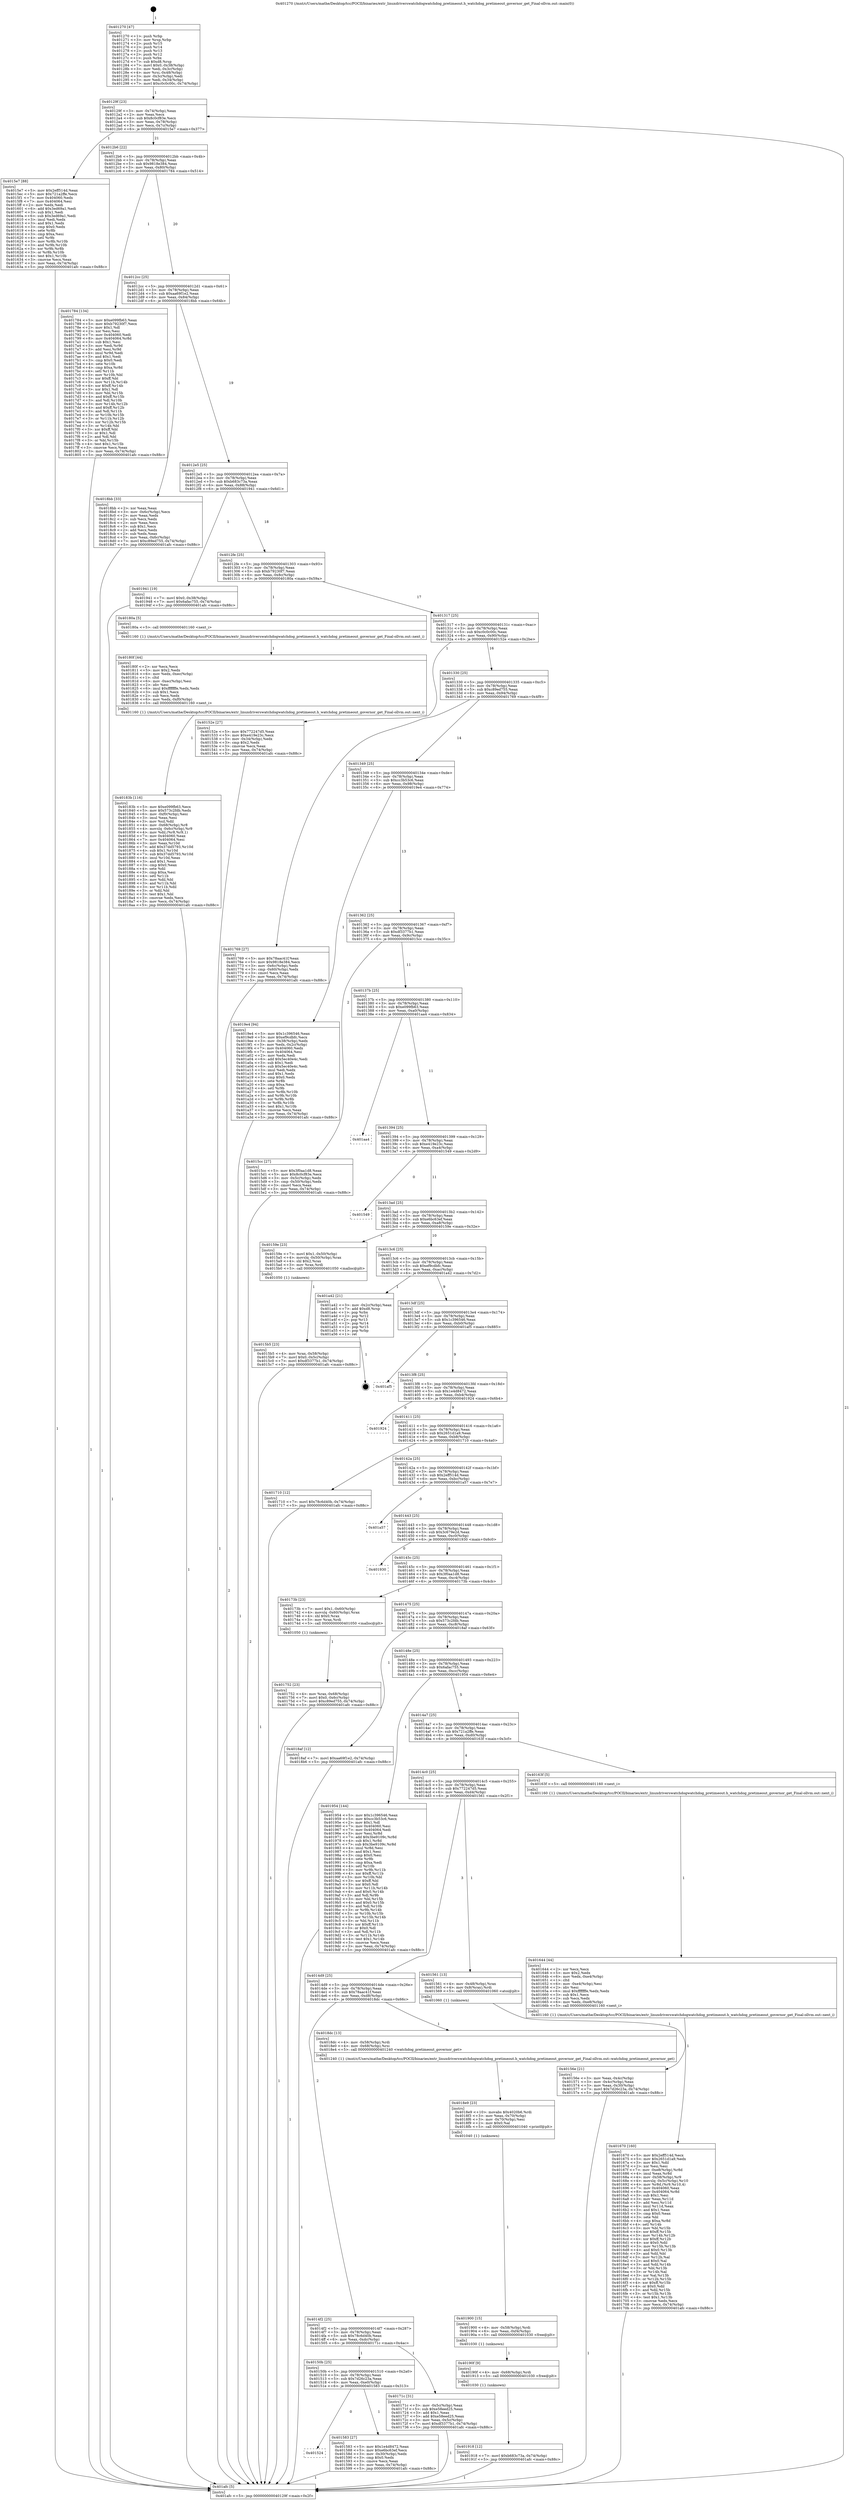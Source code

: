 digraph "0x401270" {
  label = "0x401270 (/mnt/c/Users/mathe/Desktop/tcc/POCII/binaries/extr_linuxdriverswatchdogwatchdog_pretimeout.h_watchdog_pretimeout_governor_get_Final-ollvm.out::main(0))"
  labelloc = "t"
  node[shape=record]

  Entry [label="",width=0.3,height=0.3,shape=circle,fillcolor=black,style=filled]
  "0x40129f" [label="{
     0x40129f [23]\l
     | [instrs]\l
     &nbsp;&nbsp;0x40129f \<+3\>: mov -0x74(%rbp),%eax\l
     &nbsp;&nbsp;0x4012a2 \<+2\>: mov %eax,%ecx\l
     &nbsp;&nbsp;0x4012a4 \<+6\>: sub $0x8c0cf83e,%ecx\l
     &nbsp;&nbsp;0x4012aa \<+3\>: mov %eax,-0x78(%rbp)\l
     &nbsp;&nbsp;0x4012ad \<+3\>: mov %ecx,-0x7c(%rbp)\l
     &nbsp;&nbsp;0x4012b0 \<+6\>: je 00000000004015e7 \<main+0x377\>\l
  }"]
  "0x4015e7" [label="{
     0x4015e7 [88]\l
     | [instrs]\l
     &nbsp;&nbsp;0x4015e7 \<+5\>: mov $0x2eff514d,%eax\l
     &nbsp;&nbsp;0x4015ec \<+5\>: mov $0x721a2ffe,%ecx\l
     &nbsp;&nbsp;0x4015f1 \<+7\>: mov 0x404060,%edx\l
     &nbsp;&nbsp;0x4015f8 \<+7\>: mov 0x404064,%esi\l
     &nbsp;&nbsp;0x4015ff \<+2\>: mov %edx,%edi\l
     &nbsp;&nbsp;0x401601 \<+6\>: add $0x3ed69a1,%edi\l
     &nbsp;&nbsp;0x401607 \<+3\>: sub $0x1,%edi\l
     &nbsp;&nbsp;0x40160a \<+6\>: sub $0x3ed69a1,%edi\l
     &nbsp;&nbsp;0x401610 \<+3\>: imul %edi,%edx\l
     &nbsp;&nbsp;0x401613 \<+3\>: and $0x1,%edx\l
     &nbsp;&nbsp;0x401616 \<+3\>: cmp $0x0,%edx\l
     &nbsp;&nbsp;0x401619 \<+4\>: sete %r8b\l
     &nbsp;&nbsp;0x40161d \<+3\>: cmp $0xa,%esi\l
     &nbsp;&nbsp;0x401620 \<+4\>: setl %r9b\l
     &nbsp;&nbsp;0x401624 \<+3\>: mov %r8b,%r10b\l
     &nbsp;&nbsp;0x401627 \<+3\>: and %r9b,%r10b\l
     &nbsp;&nbsp;0x40162a \<+3\>: xor %r9b,%r8b\l
     &nbsp;&nbsp;0x40162d \<+3\>: or %r8b,%r10b\l
     &nbsp;&nbsp;0x401630 \<+4\>: test $0x1,%r10b\l
     &nbsp;&nbsp;0x401634 \<+3\>: cmovne %ecx,%eax\l
     &nbsp;&nbsp;0x401637 \<+3\>: mov %eax,-0x74(%rbp)\l
     &nbsp;&nbsp;0x40163a \<+5\>: jmp 0000000000401afc \<main+0x88c\>\l
  }"]
  "0x4012b6" [label="{
     0x4012b6 [22]\l
     | [instrs]\l
     &nbsp;&nbsp;0x4012b6 \<+5\>: jmp 00000000004012bb \<main+0x4b\>\l
     &nbsp;&nbsp;0x4012bb \<+3\>: mov -0x78(%rbp),%eax\l
     &nbsp;&nbsp;0x4012be \<+5\>: sub $0x9818e384,%eax\l
     &nbsp;&nbsp;0x4012c3 \<+3\>: mov %eax,-0x80(%rbp)\l
     &nbsp;&nbsp;0x4012c6 \<+6\>: je 0000000000401784 \<main+0x514\>\l
  }"]
  Exit [label="",width=0.3,height=0.3,shape=circle,fillcolor=black,style=filled,peripheries=2]
  "0x401784" [label="{
     0x401784 [134]\l
     | [instrs]\l
     &nbsp;&nbsp;0x401784 \<+5\>: mov $0xe099fb63,%eax\l
     &nbsp;&nbsp;0x401789 \<+5\>: mov $0xb79230f7,%ecx\l
     &nbsp;&nbsp;0x40178e \<+2\>: mov $0x1,%dl\l
     &nbsp;&nbsp;0x401790 \<+2\>: xor %esi,%esi\l
     &nbsp;&nbsp;0x401792 \<+7\>: mov 0x404060,%edi\l
     &nbsp;&nbsp;0x401799 \<+8\>: mov 0x404064,%r8d\l
     &nbsp;&nbsp;0x4017a1 \<+3\>: sub $0x1,%esi\l
     &nbsp;&nbsp;0x4017a4 \<+3\>: mov %edi,%r9d\l
     &nbsp;&nbsp;0x4017a7 \<+3\>: add %esi,%r9d\l
     &nbsp;&nbsp;0x4017aa \<+4\>: imul %r9d,%edi\l
     &nbsp;&nbsp;0x4017ae \<+3\>: and $0x1,%edi\l
     &nbsp;&nbsp;0x4017b1 \<+3\>: cmp $0x0,%edi\l
     &nbsp;&nbsp;0x4017b4 \<+4\>: sete %r10b\l
     &nbsp;&nbsp;0x4017b8 \<+4\>: cmp $0xa,%r8d\l
     &nbsp;&nbsp;0x4017bc \<+4\>: setl %r11b\l
     &nbsp;&nbsp;0x4017c0 \<+3\>: mov %r10b,%bl\l
     &nbsp;&nbsp;0x4017c3 \<+3\>: xor $0xff,%bl\l
     &nbsp;&nbsp;0x4017c6 \<+3\>: mov %r11b,%r14b\l
     &nbsp;&nbsp;0x4017c9 \<+4\>: xor $0xff,%r14b\l
     &nbsp;&nbsp;0x4017cd \<+3\>: xor $0x1,%dl\l
     &nbsp;&nbsp;0x4017d0 \<+3\>: mov %bl,%r15b\l
     &nbsp;&nbsp;0x4017d3 \<+4\>: and $0xff,%r15b\l
     &nbsp;&nbsp;0x4017d7 \<+3\>: and %dl,%r10b\l
     &nbsp;&nbsp;0x4017da \<+3\>: mov %r14b,%r12b\l
     &nbsp;&nbsp;0x4017dd \<+4\>: and $0xff,%r12b\l
     &nbsp;&nbsp;0x4017e1 \<+3\>: and %dl,%r11b\l
     &nbsp;&nbsp;0x4017e4 \<+3\>: or %r10b,%r15b\l
     &nbsp;&nbsp;0x4017e7 \<+3\>: or %r11b,%r12b\l
     &nbsp;&nbsp;0x4017ea \<+3\>: xor %r12b,%r15b\l
     &nbsp;&nbsp;0x4017ed \<+3\>: or %r14b,%bl\l
     &nbsp;&nbsp;0x4017f0 \<+3\>: xor $0xff,%bl\l
     &nbsp;&nbsp;0x4017f3 \<+3\>: or $0x1,%dl\l
     &nbsp;&nbsp;0x4017f6 \<+2\>: and %dl,%bl\l
     &nbsp;&nbsp;0x4017f8 \<+3\>: or %bl,%r15b\l
     &nbsp;&nbsp;0x4017fb \<+4\>: test $0x1,%r15b\l
     &nbsp;&nbsp;0x4017ff \<+3\>: cmovne %ecx,%eax\l
     &nbsp;&nbsp;0x401802 \<+3\>: mov %eax,-0x74(%rbp)\l
     &nbsp;&nbsp;0x401805 \<+5\>: jmp 0000000000401afc \<main+0x88c\>\l
  }"]
  "0x4012cc" [label="{
     0x4012cc [25]\l
     | [instrs]\l
     &nbsp;&nbsp;0x4012cc \<+5\>: jmp 00000000004012d1 \<main+0x61\>\l
     &nbsp;&nbsp;0x4012d1 \<+3\>: mov -0x78(%rbp),%eax\l
     &nbsp;&nbsp;0x4012d4 \<+5\>: sub $0xaa69f1e2,%eax\l
     &nbsp;&nbsp;0x4012d9 \<+6\>: mov %eax,-0x84(%rbp)\l
     &nbsp;&nbsp;0x4012df \<+6\>: je 00000000004018bb \<main+0x64b\>\l
  }"]
  "0x401918" [label="{
     0x401918 [12]\l
     | [instrs]\l
     &nbsp;&nbsp;0x401918 \<+7\>: movl $0xb683c73a,-0x74(%rbp)\l
     &nbsp;&nbsp;0x40191f \<+5\>: jmp 0000000000401afc \<main+0x88c\>\l
  }"]
  "0x4018bb" [label="{
     0x4018bb [33]\l
     | [instrs]\l
     &nbsp;&nbsp;0x4018bb \<+2\>: xor %eax,%eax\l
     &nbsp;&nbsp;0x4018bd \<+3\>: mov -0x6c(%rbp),%ecx\l
     &nbsp;&nbsp;0x4018c0 \<+2\>: mov %eax,%edx\l
     &nbsp;&nbsp;0x4018c2 \<+2\>: sub %ecx,%edx\l
     &nbsp;&nbsp;0x4018c4 \<+2\>: mov %eax,%ecx\l
     &nbsp;&nbsp;0x4018c6 \<+3\>: sub $0x1,%ecx\l
     &nbsp;&nbsp;0x4018c9 \<+2\>: add %ecx,%edx\l
     &nbsp;&nbsp;0x4018cb \<+2\>: sub %edx,%eax\l
     &nbsp;&nbsp;0x4018cd \<+3\>: mov %eax,-0x6c(%rbp)\l
     &nbsp;&nbsp;0x4018d0 \<+7\>: movl $0xc89ed755,-0x74(%rbp)\l
     &nbsp;&nbsp;0x4018d7 \<+5\>: jmp 0000000000401afc \<main+0x88c\>\l
  }"]
  "0x4012e5" [label="{
     0x4012e5 [25]\l
     | [instrs]\l
     &nbsp;&nbsp;0x4012e5 \<+5\>: jmp 00000000004012ea \<main+0x7a\>\l
     &nbsp;&nbsp;0x4012ea \<+3\>: mov -0x78(%rbp),%eax\l
     &nbsp;&nbsp;0x4012ed \<+5\>: sub $0xb683c73a,%eax\l
     &nbsp;&nbsp;0x4012f2 \<+6\>: mov %eax,-0x88(%rbp)\l
     &nbsp;&nbsp;0x4012f8 \<+6\>: je 0000000000401941 \<main+0x6d1\>\l
  }"]
  "0x40190f" [label="{
     0x40190f [9]\l
     | [instrs]\l
     &nbsp;&nbsp;0x40190f \<+4\>: mov -0x68(%rbp),%rdi\l
     &nbsp;&nbsp;0x401913 \<+5\>: call 0000000000401030 \<free@plt\>\l
     | [calls]\l
     &nbsp;&nbsp;0x401030 \{1\} (unknown)\l
  }"]
  "0x401941" [label="{
     0x401941 [19]\l
     | [instrs]\l
     &nbsp;&nbsp;0x401941 \<+7\>: movl $0x0,-0x38(%rbp)\l
     &nbsp;&nbsp;0x401948 \<+7\>: movl $0x6afac755,-0x74(%rbp)\l
     &nbsp;&nbsp;0x40194f \<+5\>: jmp 0000000000401afc \<main+0x88c\>\l
  }"]
  "0x4012fe" [label="{
     0x4012fe [25]\l
     | [instrs]\l
     &nbsp;&nbsp;0x4012fe \<+5\>: jmp 0000000000401303 \<main+0x93\>\l
     &nbsp;&nbsp;0x401303 \<+3\>: mov -0x78(%rbp),%eax\l
     &nbsp;&nbsp;0x401306 \<+5\>: sub $0xb79230f7,%eax\l
     &nbsp;&nbsp;0x40130b \<+6\>: mov %eax,-0x8c(%rbp)\l
     &nbsp;&nbsp;0x401311 \<+6\>: je 000000000040180a \<main+0x59a\>\l
  }"]
  "0x401900" [label="{
     0x401900 [15]\l
     | [instrs]\l
     &nbsp;&nbsp;0x401900 \<+4\>: mov -0x58(%rbp),%rdi\l
     &nbsp;&nbsp;0x401904 \<+6\>: mov %eax,-0xf4(%rbp)\l
     &nbsp;&nbsp;0x40190a \<+5\>: call 0000000000401030 \<free@plt\>\l
     | [calls]\l
     &nbsp;&nbsp;0x401030 \{1\} (unknown)\l
  }"]
  "0x40180a" [label="{
     0x40180a [5]\l
     | [instrs]\l
     &nbsp;&nbsp;0x40180a \<+5\>: call 0000000000401160 \<next_i\>\l
     | [calls]\l
     &nbsp;&nbsp;0x401160 \{1\} (/mnt/c/Users/mathe/Desktop/tcc/POCII/binaries/extr_linuxdriverswatchdogwatchdog_pretimeout.h_watchdog_pretimeout_governor_get_Final-ollvm.out::next_i)\l
  }"]
  "0x401317" [label="{
     0x401317 [25]\l
     | [instrs]\l
     &nbsp;&nbsp;0x401317 \<+5\>: jmp 000000000040131c \<main+0xac\>\l
     &nbsp;&nbsp;0x40131c \<+3\>: mov -0x78(%rbp),%eax\l
     &nbsp;&nbsp;0x40131f \<+5\>: sub $0xc0c0c00c,%eax\l
     &nbsp;&nbsp;0x401324 \<+6\>: mov %eax,-0x90(%rbp)\l
     &nbsp;&nbsp;0x40132a \<+6\>: je 000000000040152e \<main+0x2be\>\l
  }"]
  "0x4018e9" [label="{
     0x4018e9 [23]\l
     | [instrs]\l
     &nbsp;&nbsp;0x4018e9 \<+10\>: movabs $0x4020b6,%rdi\l
     &nbsp;&nbsp;0x4018f3 \<+3\>: mov %eax,-0x70(%rbp)\l
     &nbsp;&nbsp;0x4018f6 \<+3\>: mov -0x70(%rbp),%esi\l
     &nbsp;&nbsp;0x4018f9 \<+2\>: mov $0x0,%al\l
     &nbsp;&nbsp;0x4018fb \<+5\>: call 0000000000401040 \<printf@plt\>\l
     | [calls]\l
     &nbsp;&nbsp;0x401040 \{1\} (unknown)\l
  }"]
  "0x40152e" [label="{
     0x40152e [27]\l
     | [instrs]\l
     &nbsp;&nbsp;0x40152e \<+5\>: mov $0x772247d5,%eax\l
     &nbsp;&nbsp;0x401533 \<+5\>: mov $0xe419e23c,%ecx\l
     &nbsp;&nbsp;0x401538 \<+3\>: mov -0x34(%rbp),%edx\l
     &nbsp;&nbsp;0x40153b \<+3\>: cmp $0x2,%edx\l
     &nbsp;&nbsp;0x40153e \<+3\>: cmovne %ecx,%eax\l
     &nbsp;&nbsp;0x401541 \<+3\>: mov %eax,-0x74(%rbp)\l
     &nbsp;&nbsp;0x401544 \<+5\>: jmp 0000000000401afc \<main+0x88c\>\l
  }"]
  "0x401330" [label="{
     0x401330 [25]\l
     | [instrs]\l
     &nbsp;&nbsp;0x401330 \<+5\>: jmp 0000000000401335 \<main+0xc5\>\l
     &nbsp;&nbsp;0x401335 \<+3\>: mov -0x78(%rbp),%eax\l
     &nbsp;&nbsp;0x401338 \<+5\>: sub $0xc89ed755,%eax\l
     &nbsp;&nbsp;0x40133d \<+6\>: mov %eax,-0x94(%rbp)\l
     &nbsp;&nbsp;0x401343 \<+6\>: je 0000000000401769 \<main+0x4f9\>\l
  }"]
  "0x401afc" [label="{
     0x401afc [5]\l
     | [instrs]\l
     &nbsp;&nbsp;0x401afc \<+5\>: jmp 000000000040129f \<main+0x2f\>\l
  }"]
  "0x401270" [label="{
     0x401270 [47]\l
     | [instrs]\l
     &nbsp;&nbsp;0x401270 \<+1\>: push %rbp\l
     &nbsp;&nbsp;0x401271 \<+3\>: mov %rsp,%rbp\l
     &nbsp;&nbsp;0x401274 \<+2\>: push %r15\l
     &nbsp;&nbsp;0x401276 \<+2\>: push %r14\l
     &nbsp;&nbsp;0x401278 \<+2\>: push %r13\l
     &nbsp;&nbsp;0x40127a \<+2\>: push %r12\l
     &nbsp;&nbsp;0x40127c \<+1\>: push %rbx\l
     &nbsp;&nbsp;0x40127d \<+7\>: sub $0xd8,%rsp\l
     &nbsp;&nbsp;0x401284 \<+7\>: movl $0x0,-0x38(%rbp)\l
     &nbsp;&nbsp;0x40128b \<+3\>: mov %edi,-0x3c(%rbp)\l
     &nbsp;&nbsp;0x40128e \<+4\>: mov %rsi,-0x48(%rbp)\l
     &nbsp;&nbsp;0x401292 \<+3\>: mov -0x3c(%rbp),%edi\l
     &nbsp;&nbsp;0x401295 \<+3\>: mov %edi,-0x34(%rbp)\l
     &nbsp;&nbsp;0x401298 \<+7\>: movl $0xc0c0c00c,-0x74(%rbp)\l
  }"]
  "0x40183b" [label="{
     0x40183b [116]\l
     | [instrs]\l
     &nbsp;&nbsp;0x40183b \<+5\>: mov $0xe099fb63,%ecx\l
     &nbsp;&nbsp;0x401840 \<+5\>: mov $0x573c2fdb,%edx\l
     &nbsp;&nbsp;0x401845 \<+6\>: mov -0xf0(%rbp),%esi\l
     &nbsp;&nbsp;0x40184b \<+3\>: imul %eax,%esi\l
     &nbsp;&nbsp;0x40184e \<+3\>: mov %sil,%dil\l
     &nbsp;&nbsp;0x401851 \<+4\>: mov -0x68(%rbp),%r8\l
     &nbsp;&nbsp;0x401855 \<+4\>: movslq -0x6c(%rbp),%r9\l
     &nbsp;&nbsp;0x401859 \<+4\>: mov %dil,(%r8,%r9,1)\l
     &nbsp;&nbsp;0x40185d \<+7\>: mov 0x404060,%eax\l
     &nbsp;&nbsp;0x401864 \<+7\>: mov 0x404064,%esi\l
     &nbsp;&nbsp;0x40186b \<+3\>: mov %eax,%r10d\l
     &nbsp;&nbsp;0x40186e \<+7\>: add $0x37dd5793,%r10d\l
     &nbsp;&nbsp;0x401875 \<+4\>: sub $0x1,%r10d\l
     &nbsp;&nbsp;0x401879 \<+7\>: sub $0x37dd5793,%r10d\l
     &nbsp;&nbsp;0x401880 \<+4\>: imul %r10d,%eax\l
     &nbsp;&nbsp;0x401884 \<+3\>: and $0x1,%eax\l
     &nbsp;&nbsp;0x401887 \<+3\>: cmp $0x0,%eax\l
     &nbsp;&nbsp;0x40188a \<+4\>: sete %dil\l
     &nbsp;&nbsp;0x40188e \<+3\>: cmp $0xa,%esi\l
     &nbsp;&nbsp;0x401891 \<+4\>: setl %r11b\l
     &nbsp;&nbsp;0x401895 \<+3\>: mov %dil,%bl\l
     &nbsp;&nbsp;0x401898 \<+3\>: and %r11b,%bl\l
     &nbsp;&nbsp;0x40189b \<+3\>: xor %r11b,%dil\l
     &nbsp;&nbsp;0x40189e \<+3\>: or %dil,%bl\l
     &nbsp;&nbsp;0x4018a1 \<+3\>: test $0x1,%bl\l
     &nbsp;&nbsp;0x4018a4 \<+3\>: cmovne %edx,%ecx\l
     &nbsp;&nbsp;0x4018a7 \<+3\>: mov %ecx,-0x74(%rbp)\l
     &nbsp;&nbsp;0x4018aa \<+5\>: jmp 0000000000401afc \<main+0x88c\>\l
  }"]
  "0x401769" [label="{
     0x401769 [27]\l
     | [instrs]\l
     &nbsp;&nbsp;0x401769 \<+5\>: mov $0x78aac41f,%eax\l
     &nbsp;&nbsp;0x40176e \<+5\>: mov $0x9818e384,%ecx\l
     &nbsp;&nbsp;0x401773 \<+3\>: mov -0x6c(%rbp),%edx\l
     &nbsp;&nbsp;0x401776 \<+3\>: cmp -0x60(%rbp),%edx\l
     &nbsp;&nbsp;0x401779 \<+3\>: cmovl %ecx,%eax\l
     &nbsp;&nbsp;0x40177c \<+3\>: mov %eax,-0x74(%rbp)\l
     &nbsp;&nbsp;0x40177f \<+5\>: jmp 0000000000401afc \<main+0x88c\>\l
  }"]
  "0x401349" [label="{
     0x401349 [25]\l
     | [instrs]\l
     &nbsp;&nbsp;0x401349 \<+5\>: jmp 000000000040134e \<main+0xde\>\l
     &nbsp;&nbsp;0x40134e \<+3\>: mov -0x78(%rbp),%eax\l
     &nbsp;&nbsp;0x401351 \<+5\>: sub $0xcc3b53c6,%eax\l
     &nbsp;&nbsp;0x401356 \<+6\>: mov %eax,-0x98(%rbp)\l
     &nbsp;&nbsp;0x40135c \<+6\>: je 00000000004019e4 \<main+0x774\>\l
  }"]
  "0x40180f" [label="{
     0x40180f [44]\l
     | [instrs]\l
     &nbsp;&nbsp;0x40180f \<+2\>: xor %ecx,%ecx\l
     &nbsp;&nbsp;0x401811 \<+5\>: mov $0x2,%edx\l
     &nbsp;&nbsp;0x401816 \<+6\>: mov %edx,-0xec(%rbp)\l
     &nbsp;&nbsp;0x40181c \<+1\>: cltd\l
     &nbsp;&nbsp;0x40181d \<+6\>: mov -0xec(%rbp),%esi\l
     &nbsp;&nbsp;0x401823 \<+2\>: idiv %esi\l
     &nbsp;&nbsp;0x401825 \<+6\>: imul $0xfffffffe,%edx,%edx\l
     &nbsp;&nbsp;0x40182b \<+3\>: sub $0x1,%ecx\l
     &nbsp;&nbsp;0x40182e \<+2\>: sub %ecx,%edx\l
     &nbsp;&nbsp;0x401830 \<+6\>: mov %edx,-0xf0(%rbp)\l
     &nbsp;&nbsp;0x401836 \<+5\>: call 0000000000401160 \<next_i\>\l
     | [calls]\l
     &nbsp;&nbsp;0x401160 \{1\} (/mnt/c/Users/mathe/Desktop/tcc/POCII/binaries/extr_linuxdriverswatchdogwatchdog_pretimeout.h_watchdog_pretimeout_governor_get_Final-ollvm.out::next_i)\l
  }"]
  "0x4019e4" [label="{
     0x4019e4 [94]\l
     | [instrs]\l
     &nbsp;&nbsp;0x4019e4 \<+5\>: mov $0x1c396546,%eax\l
     &nbsp;&nbsp;0x4019e9 \<+5\>: mov $0xef9cdbfc,%ecx\l
     &nbsp;&nbsp;0x4019ee \<+3\>: mov -0x38(%rbp),%edx\l
     &nbsp;&nbsp;0x4019f1 \<+3\>: mov %edx,-0x2c(%rbp)\l
     &nbsp;&nbsp;0x4019f4 \<+7\>: mov 0x404060,%edx\l
     &nbsp;&nbsp;0x4019fb \<+7\>: mov 0x404064,%esi\l
     &nbsp;&nbsp;0x401a02 \<+2\>: mov %edx,%edi\l
     &nbsp;&nbsp;0x401a04 \<+6\>: add $0x5ec40e4c,%edi\l
     &nbsp;&nbsp;0x401a0a \<+3\>: sub $0x1,%edi\l
     &nbsp;&nbsp;0x401a0d \<+6\>: sub $0x5ec40e4c,%edi\l
     &nbsp;&nbsp;0x401a13 \<+3\>: imul %edi,%edx\l
     &nbsp;&nbsp;0x401a16 \<+3\>: and $0x1,%edx\l
     &nbsp;&nbsp;0x401a19 \<+3\>: cmp $0x0,%edx\l
     &nbsp;&nbsp;0x401a1c \<+4\>: sete %r8b\l
     &nbsp;&nbsp;0x401a20 \<+3\>: cmp $0xa,%esi\l
     &nbsp;&nbsp;0x401a23 \<+4\>: setl %r9b\l
     &nbsp;&nbsp;0x401a27 \<+3\>: mov %r8b,%r10b\l
     &nbsp;&nbsp;0x401a2a \<+3\>: and %r9b,%r10b\l
     &nbsp;&nbsp;0x401a2d \<+3\>: xor %r9b,%r8b\l
     &nbsp;&nbsp;0x401a30 \<+3\>: or %r8b,%r10b\l
     &nbsp;&nbsp;0x401a33 \<+4\>: test $0x1,%r10b\l
     &nbsp;&nbsp;0x401a37 \<+3\>: cmovne %ecx,%eax\l
     &nbsp;&nbsp;0x401a3a \<+3\>: mov %eax,-0x74(%rbp)\l
     &nbsp;&nbsp;0x401a3d \<+5\>: jmp 0000000000401afc \<main+0x88c\>\l
  }"]
  "0x401362" [label="{
     0x401362 [25]\l
     | [instrs]\l
     &nbsp;&nbsp;0x401362 \<+5\>: jmp 0000000000401367 \<main+0xf7\>\l
     &nbsp;&nbsp;0x401367 \<+3\>: mov -0x78(%rbp),%eax\l
     &nbsp;&nbsp;0x40136a \<+5\>: sub $0xdf3377b1,%eax\l
     &nbsp;&nbsp;0x40136f \<+6\>: mov %eax,-0x9c(%rbp)\l
     &nbsp;&nbsp;0x401375 \<+6\>: je 00000000004015cc \<main+0x35c\>\l
  }"]
  "0x401752" [label="{
     0x401752 [23]\l
     | [instrs]\l
     &nbsp;&nbsp;0x401752 \<+4\>: mov %rax,-0x68(%rbp)\l
     &nbsp;&nbsp;0x401756 \<+7\>: movl $0x0,-0x6c(%rbp)\l
     &nbsp;&nbsp;0x40175d \<+7\>: movl $0xc89ed755,-0x74(%rbp)\l
     &nbsp;&nbsp;0x401764 \<+5\>: jmp 0000000000401afc \<main+0x88c\>\l
  }"]
  "0x4015cc" [label="{
     0x4015cc [27]\l
     | [instrs]\l
     &nbsp;&nbsp;0x4015cc \<+5\>: mov $0x3f0aa1d8,%eax\l
     &nbsp;&nbsp;0x4015d1 \<+5\>: mov $0x8c0cf83e,%ecx\l
     &nbsp;&nbsp;0x4015d6 \<+3\>: mov -0x5c(%rbp),%edx\l
     &nbsp;&nbsp;0x4015d9 \<+3\>: cmp -0x50(%rbp),%edx\l
     &nbsp;&nbsp;0x4015dc \<+3\>: cmovl %ecx,%eax\l
     &nbsp;&nbsp;0x4015df \<+3\>: mov %eax,-0x74(%rbp)\l
     &nbsp;&nbsp;0x4015e2 \<+5\>: jmp 0000000000401afc \<main+0x88c\>\l
  }"]
  "0x40137b" [label="{
     0x40137b [25]\l
     | [instrs]\l
     &nbsp;&nbsp;0x40137b \<+5\>: jmp 0000000000401380 \<main+0x110\>\l
     &nbsp;&nbsp;0x401380 \<+3\>: mov -0x78(%rbp),%eax\l
     &nbsp;&nbsp;0x401383 \<+5\>: sub $0xe099fb63,%eax\l
     &nbsp;&nbsp;0x401388 \<+6\>: mov %eax,-0xa0(%rbp)\l
     &nbsp;&nbsp;0x40138e \<+6\>: je 0000000000401aa4 \<main+0x834\>\l
  }"]
  "0x401670" [label="{
     0x401670 [160]\l
     | [instrs]\l
     &nbsp;&nbsp;0x401670 \<+5\>: mov $0x2eff514d,%ecx\l
     &nbsp;&nbsp;0x401675 \<+5\>: mov $0x2651d1a9,%edx\l
     &nbsp;&nbsp;0x40167a \<+3\>: mov $0x1,%dil\l
     &nbsp;&nbsp;0x40167d \<+2\>: xor %esi,%esi\l
     &nbsp;&nbsp;0x40167f \<+7\>: mov -0xe8(%rbp),%r8d\l
     &nbsp;&nbsp;0x401686 \<+4\>: imul %eax,%r8d\l
     &nbsp;&nbsp;0x40168a \<+4\>: mov -0x58(%rbp),%r9\l
     &nbsp;&nbsp;0x40168e \<+4\>: movslq -0x5c(%rbp),%r10\l
     &nbsp;&nbsp;0x401692 \<+4\>: mov %r8d,(%r9,%r10,4)\l
     &nbsp;&nbsp;0x401696 \<+7\>: mov 0x404060,%eax\l
     &nbsp;&nbsp;0x40169d \<+8\>: mov 0x404064,%r8d\l
     &nbsp;&nbsp;0x4016a5 \<+3\>: sub $0x1,%esi\l
     &nbsp;&nbsp;0x4016a8 \<+3\>: mov %eax,%r11d\l
     &nbsp;&nbsp;0x4016ab \<+3\>: add %esi,%r11d\l
     &nbsp;&nbsp;0x4016ae \<+4\>: imul %r11d,%eax\l
     &nbsp;&nbsp;0x4016b2 \<+3\>: and $0x1,%eax\l
     &nbsp;&nbsp;0x4016b5 \<+3\>: cmp $0x0,%eax\l
     &nbsp;&nbsp;0x4016b8 \<+3\>: sete %bl\l
     &nbsp;&nbsp;0x4016bb \<+4\>: cmp $0xa,%r8d\l
     &nbsp;&nbsp;0x4016bf \<+4\>: setl %r14b\l
     &nbsp;&nbsp;0x4016c3 \<+3\>: mov %bl,%r15b\l
     &nbsp;&nbsp;0x4016c6 \<+4\>: xor $0xff,%r15b\l
     &nbsp;&nbsp;0x4016ca \<+3\>: mov %r14b,%r12b\l
     &nbsp;&nbsp;0x4016cd \<+4\>: xor $0xff,%r12b\l
     &nbsp;&nbsp;0x4016d1 \<+4\>: xor $0x0,%dil\l
     &nbsp;&nbsp;0x4016d5 \<+3\>: mov %r15b,%r13b\l
     &nbsp;&nbsp;0x4016d8 \<+4\>: and $0x0,%r13b\l
     &nbsp;&nbsp;0x4016dc \<+3\>: and %dil,%bl\l
     &nbsp;&nbsp;0x4016df \<+3\>: mov %r12b,%al\l
     &nbsp;&nbsp;0x4016e2 \<+2\>: and $0x0,%al\l
     &nbsp;&nbsp;0x4016e4 \<+3\>: and %dil,%r14b\l
     &nbsp;&nbsp;0x4016e7 \<+3\>: or %bl,%r13b\l
     &nbsp;&nbsp;0x4016ea \<+3\>: or %r14b,%al\l
     &nbsp;&nbsp;0x4016ed \<+3\>: xor %al,%r13b\l
     &nbsp;&nbsp;0x4016f0 \<+3\>: or %r12b,%r15b\l
     &nbsp;&nbsp;0x4016f3 \<+4\>: xor $0xff,%r15b\l
     &nbsp;&nbsp;0x4016f7 \<+4\>: or $0x0,%dil\l
     &nbsp;&nbsp;0x4016fb \<+3\>: and %dil,%r15b\l
     &nbsp;&nbsp;0x4016fe \<+3\>: or %r15b,%r13b\l
     &nbsp;&nbsp;0x401701 \<+4\>: test $0x1,%r13b\l
     &nbsp;&nbsp;0x401705 \<+3\>: cmovne %edx,%ecx\l
     &nbsp;&nbsp;0x401708 \<+3\>: mov %ecx,-0x74(%rbp)\l
     &nbsp;&nbsp;0x40170b \<+5\>: jmp 0000000000401afc \<main+0x88c\>\l
  }"]
  "0x401aa4" [label="{
     0x401aa4\l
  }", style=dashed]
  "0x401394" [label="{
     0x401394 [25]\l
     | [instrs]\l
     &nbsp;&nbsp;0x401394 \<+5\>: jmp 0000000000401399 \<main+0x129\>\l
     &nbsp;&nbsp;0x401399 \<+3\>: mov -0x78(%rbp),%eax\l
     &nbsp;&nbsp;0x40139c \<+5\>: sub $0xe419e23c,%eax\l
     &nbsp;&nbsp;0x4013a1 \<+6\>: mov %eax,-0xa4(%rbp)\l
     &nbsp;&nbsp;0x4013a7 \<+6\>: je 0000000000401549 \<main+0x2d9\>\l
  }"]
  "0x401644" [label="{
     0x401644 [44]\l
     | [instrs]\l
     &nbsp;&nbsp;0x401644 \<+2\>: xor %ecx,%ecx\l
     &nbsp;&nbsp;0x401646 \<+5\>: mov $0x2,%edx\l
     &nbsp;&nbsp;0x40164b \<+6\>: mov %edx,-0xe4(%rbp)\l
     &nbsp;&nbsp;0x401651 \<+1\>: cltd\l
     &nbsp;&nbsp;0x401652 \<+6\>: mov -0xe4(%rbp),%esi\l
     &nbsp;&nbsp;0x401658 \<+2\>: idiv %esi\l
     &nbsp;&nbsp;0x40165a \<+6\>: imul $0xfffffffe,%edx,%edx\l
     &nbsp;&nbsp;0x401660 \<+3\>: sub $0x1,%ecx\l
     &nbsp;&nbsp;0x401663 \<+2\>: sub %ecx,%edx\l
     &nbsp;&nbsp;0x401665 \<+6\>: mov %edx,-0xe8(%rbp)\l
     &nbsp;&nbsp;0x40166b \<+5\>: call 0000000000401160 \<next_i\>\l
     | [calls]\l
     &nbsp;&nbsp;0x401160 \{1\} (/mnt/c/Users/mathe/Desktop/tcc/POCII/binaries/extr_linuxdriverswatchdogwatchdog_pretimeout.h_watchdog_pretimeout_governor_get_Final-ollvm.out::next_i)\l
  }"]
  "0x401549" [label="{
     0x401549\l
  }", style=dashed]
  "0x4013ad" [label="{
     0x4013ad [25]\l
     | [instrs]\l
     &nbsp;&nbsp;0x4013ad \<+5\>: jmp 00000000004013b2 \<main+0x142\>\l
     &nbsp;&nbsp;0x4013b2 \<+3\>: mov -0x78(%rbp),%eax\l
     &nbsp;&nbsp;0x4013b5 \<+5\>: sub $0xe6bc63ef,%eax\l
     &nbsp;&nbsp;0x4013ba \<+6\>: mov %eax,-0xa8(%rbp)\l
     &nbsp;&nbsp;0x4013c0 \<+6\>: je 000000000040159e \<main+0x32e\>\l
  }"]
  "0x4015b5" [label="{
     0x4015b5 [23]\l
     | [instrs]\l
     &nbsp;&nbsp;0x4015b5 \<+4\>: mov %rax,-0x58(%rbp)\l
     &nbsp;&nbsp;0x4015b9 \<+7\>: movl $0x0,-0x5c(%rbp)\l
     &nbsp;&nbsp;0x4015c0 \<+7\>: movl $0xdf3377b1,-0x74(%rbp)\l
     &nbsp;&nbsp;0x4015c7 \<+5\>: jmp 0000000000401afc \<main+0x88c\>\l
  }"]
  "0x40159e" [label="{
     0x40159e [23]\l
     | [instrs]\l
     &nbsp;&nbsp;0x40159e \<+7\>: movl $0x1,-0x50(%rbp)\l
     &nbsp;&nbsp;0x4015a5 \<+4\>: movslq -0x50(%rbp),%rax\l
     &nbsp;&nbsp;0x4015a9 \<+4\>: shl $0x2,%rax\l
     &nbsp;&nbsp;0x4015ad \<+3\>: mov %rax,%rdi\l
     &nbsp;&nbsp;0x4015b0 \<+5\>: call 0000000000401050 \<malloc@plt\>\l
     | [calls]\l
     &nbsp;&nbsp;0x401050 \{1\} (unknown)\l
  }"]
  "0x4013c6" [label="{
     0x4013c6 [25]\l
     | [instrs]\l
     &nbsp;&nbsp;0x4013c6 \<+5\>: jmp 00000000004013cb \<main+0x15b\>\l
     &nbsp;&nbsp;0x4013cb \<+3\>: mov -0x78(%rbp),%eax\l
     &nbsp;&nbsp;0x4013ce \<+5\>: sub $0xef9cdbfc,%eax\l
     &nbsp;&nbsp;0x4013d3 \<+6\>: mov %eax,-0xac(%rbp)\l
     &nbsp;&nbsp;0x4013d9 \<+6\>: je 0000000000401a42 \<main+0x7d2\>\l
  }"]
  "0x401524" [label="{
     0x401524\l
  }", style=dashed]
  "0x401a42" [label="{
     0x401a42 [21]\l
     | [instrs]\l
     &nbsp;&nbsp;0x401a42 \<+3\>: mov -0x2c(%rbp),%eax\l
     &nbsp;&nbsp;0x401a45 \<+7\>: add $0xd8,%rsp\l
     &nbsp;&nbsp;0x401a4c \<+1\>: pop %rbx\l
     &nbsp;&nbsp;0x401a4d \<+2\>: pop %r12\l
     &nbsp;&nbsp;0x401a4f \<+2\>: pop %r13\l
     &nbsp;&nbsp;0x401a51 \<+2\>: pop %r14\l
     &nbsp;&nbsp;0x401a53 \<+2\>: pop %r15\l
     &nbsp;&nbsp;0x401a55 \<+1\>: pop %rbp\l
     &nbsp;&nbsp;0x401a56 \<+1\>: ret\l
  }"]
  "0x4013df" [label="{
     0x4013df [25]\l
     | [instrs]\l
     &nbsp;&nbsp;0x4013df \<+5\>: jmp 00000000004013e4 \<main+0x174\>\l
     &nbsp;&nbsp;0x4013e4 \<+3\>: mov -0x78(%rbp),%eax\l
     &nbsp;&nbsp;0x4013e7 \<+5\>: sub $0x1c396546,%eax\l
     &nbsp;&nbsp;0x4013ec \<+6\>: mov %eax,-0xb0(%rbp)\l
     &nbsp;&nbsp;0x4013f2 \<+6\>: je 0000000000401af5 \<main+0x885\>\l
  }"]
  "0x401583" [label="{
     0x401583 [27]\l
     | [instrs]\l
     &nbsp;&nbsp;0x401583 \<+5\>: mov $0x1e4d8472,%eax\l
     &nbsp;&nbsp;0x401588 \<+5\>: mov $0xe6bc63ef,%ecx\l
     &nbsp;&nbsp;0x40158d \<+3\>: mov -0x30(%rbp),%edx\l
     &nbsp;&nbsp;0x401590 \<+3\>: cmp $0x0,%edx\l
     &nbsp;&nbsp;0x401593 \<+3\>: cmove %ecx,%eax\l
     &nbsp;&nbsp;0x401596 \<+3\>: mov %eax,-0x74(%rbp)\l
     &nbsp;&nbsp;0x401599 \<+5\>: jmp 0000000000401afc \<main+0x88c\>\l
  }"]
  "0x401af5" [label="{
     0x401af5\l
  }", style=dashed]
  "0x4013f8" [label="{
     0x4013f8 [25]\l
     | [instrs]\l
     &nbsp;&nbsp;0x4013f8 \<+5\>: jmp 00000000004013fd \<main+0x18d\>\l
     &nbsp;&nbsp;0x4013fd \<+3\>: mov -0x78(%rbp),%eax\l
     &nbsp;&nbsp;0x401400 \<+5\>: sub $0x1e4d8472,%eax\l
     &nbsp;&nbsp;0x401405 \<+6\>: mov %eax,-0xb4(%rbp)\l
     &nbsp;&nbsp;0x40140b \<+6\>: je 0000000000401924 \<main+0x6b4\>\l
  }"]
  "0x40150b" [label="{
     0x40150b [25]\l
     | [instrs]\l
     &nbsp;&nbsp;0x40150b \<+5\>: jmp 0000000000401510 \<main+0x2a0\>\l
     &nbsp;&nbsp;0x401510 \<+3\>: mov -0x78(%rbp),%eax\l
     &nbsp;&nbsp;0x401513 \<+5\>: sub $0x7d26c23a,%eax\l
     &nbsp;&nbsp;0x401518 \<+6\>: mov %eax,-0xe0(%rbp)\l
     &nbsp;&nbsp;0x40151e \<+6\>: je 0000000000401583 \<main+0x313\>\l
  }"]
  "0x401924" [label="{
     0x401924\l
  }", style=dashed]
  "0x401411" [label="{
     0x401411 [25]\l
     | [instrs]\l
     &nbsp;&nbsp;0x401411 \<+5\>: jmp 0000000000401416 \<main+0x1a6\>\l
     &nbsp;&nbsp;0x401416 \<+3\>: mov -0x78(%rbp),%eax\l
     &nbsp;&nbsp;0x401419 \<+5\>: sub $0x2651d1a9,%eax\l
     &nbsp;&nbsp;0x40141e \<+6\>: mov %eax,-0xb8(%rbp)\l
     &nbsp;&nbsp;0x401424 \<+6\>: je 0000000000401710 \<main+0x4a0\>\l
  }"]
  "0x40171c" [label="{
     0x40171c [31]\l
     | [instrs]\l
     &nbsp;&nbsp;0x40171c \<+3\>: mov -0x5c(%rbp),%eax\l
     &nbsp;&nbsp;0x40171f \<+5\>: sub $0xe58eed25,%eax\l
     &nbsp;&nbsp;0x401724 \<+3\>: add $0x1,%eax\l
     &nbsp;&nbsp;0x401727 \<+5\>: add $0xe58eed25,%eax\l
     &nbsp;&nbsp;0x40172c \<+3\>: mov %eax,-0x5c(%rbp)\l
     &nbsp;&nbsp;0x40172f \<+7\>: movl $0xdf3377b1,-0x74(%rbp)\l
     &nbsp;&nbsp;0x401736 \<+5\>: jmp 0000000000401afc \<main+0x88c\>\l
  }"]
  "0x401710" [label="{
     0x401710 [12]\l
     | [instrs]\l
     &nbsp;&nbsp;0x401710 \<+7\>: movl $0x78c6d40b,-0x74(%rbp)\l
     &nbsp;&nbsp;0x401717 \<+5\>: jmp 0000000000401afc \<main+0x88c\>\l
  }"]
  "0x40142a" [label="{
     0x40142a [25]\l
     | [instrs]\l
     &nbsp;&nbsp;0x40142a \<+5\>: jmp 000000000040142f \<main+0x1bf\>\l
     &nbsp;&nbsp;0x40142f \<+3\>: mov -0x78(%rbp),%eax\l
     &nbsp;&nbsp;0x401432 \<+5\>: sub $0x2eff514d,%eax\l
     &nbsp;&nbsp;0x401437 \<+6\>: mov %eax,-0xbc(%rbp)\l
     &nbsp;&nbsp;0x40143d \<+6\>: je 0000000000401a57 \<main+0x7e7\>\l
  }"]
  "0x4014f2" [label="{
     0x4014f2 [25]\l
     | [instrs]\l
     &nbsp;&nbsp;0x4014f2 \<+5\>: jmp 00000000004014f7 \<main+0x287\>\l
     &nbsp;&nbsp;0x4014f7 \<+3\>: mov -0x78(%rbp),%eax\l
     &nbsp;&nbsp;0x4014fa \<+5\>: sub $0x78c6d40b,%eax\l
     &nbsp;&nbsp;0x4014ff \<+6\>: mov %eax,-0xdc(%rbp)\l
     &nbsp;&nbsp;0x401505 \<+6\>: je 000000000040171c \<main+0x4ac\>\l
  }"]
  "0x401a57" [label="{
     0x401a57\l
  }", style=dashed]
  "0x401443" [label="{
     0x401443 [25]\l
     | [instrs]\l
     &nbsp;&nbsp;0x401443 \<+5\>: jmp 0000000000401448 \<main+0x1d8\>\l
     &nbsp;&nbsp;0x401448 \<+3\>: mov -0x78(%rbp),%eax\l
     &nbsp;&nbsp;0x40144b \<+5\>: sub $0x3c679e2d,%eax\l
     &nbsp;&nbsp;0x401450 \<+6\>: mov %eax,-0xc0(%rbp)\l
     &nbsp;&nbsp;0x401456 \<+6\>: je 0000000000401930 \<main+0x6c0\>\l
  }"]
  "0x4018dc" [label="{
     0x4018dc [13]\l
     | [instrs]\l
     &nbsp;&nbsp;0x4018dc \<+4\>: mov -0x58(%rbp),%rdi\l
     &nbsp;&nbsp;0x4018e0 \<+4\>: mov -0x68(%rbp),%rsi\l
     &nbsp;&nbsp;0x4018e4 \<+5\>: call 0000000000401240 \<watchdog_pretimeout_governor_get\>\l
     | [calls]\l
     &nbsp;&nbsp;0x401240 \{1\} (/mnt/c/Users/mathe/Desktop/tcc/POCII/binaries/extr_linuxdriverswatchdogwatchdog_pretimeout.h_watchdog_pretimeout_governor_get_Final-ollvm.out::watchdog_pretimeout_governor_get)\l
  }"]
  "0x401930" [label="{
     0x401930\l
  }", style=dashed]
  "0x40145c" [label="{
     0x40145c [25]\l
     | [instrs]\l
     &nbsp;&nbsp;0x40145c \<+5\>: jmp 0000000000401461 \<main+0x1f1\>\l
     &nbsp;&nbsp;0x401461 \<+3\>: mov -0x78(%rbp),%eax\l
     &nbsp;&nbsp;0x401464 \<+5\>: sub $0x3f0aa1d8,%eax\l
     &nbsp;&nbsp;0x401469 \<+6\>: mov %eax,-0xc4(%rbp)\l
     &nbsp;&nbsp;0x40146f \<+6\>: je 000000000040173b \<main+0x4cb\>\l
  }"]
  "0x40156e" [label="{
     0x40156e [21]\l
     | [instrs]\l
     &nbsp;&nbsp;0x40156e \<+3\>: mov %eax,-0x4c(%rbp)\l
     &nbsp;&nbsp;0x401571 \<+3\>: mov -0x4c(%rbp),%eax\l
     &nbsp;&nbsp;0x401574 \<+3\>: mov %eax,-0x30(%rbp)\l
     &nbsp;&nbsp;0x401577 \<+7\>: movl $0x7d26c23a,-0x74(%rbp)\l
     &nbsp;&nbsp;0x40157e \<+5\>: jmp 0000000000401afc \<main+0x88c\>\l
  }"]
  "0x40173b" [label="{
     0x40173b [23]\l
     | [instrs]\l
     &nbsp;&nbsp;0x40173b \<+7\>: movl $0x1,-0x60(%rbp)\l
     &nbsp;&nbsp;0x401742 \<+4\>: movslq -0x60(%rbp),%rax\l
     &nbsp;&nbsp;0x401746 \<+4\>: shl $0x0,%rax\l
     &nbsp;&nbsp;0x40174a \<+3\>: mov %rax,%rdi\l
     &nbsp;&nbsp;0x40174d \<+5\>: call 0000000000401050 \<malloc@plt\>\l
     | [calls]\l
     &nbsp;&nbsp;0x401050 \{1\} (unknown)\l
  }"]
  "0x401475" [label="{
     0x401475 [25]\l
     | [instrs]\l
     &nbsp;&nbsp;0x401475 \<+5\>: jmp 000000000040147a \<main+0x20a\>\l
     &nbsp;&nbsp;0x40147a \<+3\>: mov -0x78(%rbp),%eax\l
     &nbsp;&nbsp;0x40147d \<+5\>: sub $0x573c2fdb,%eax\l
     &nbsp;&nbsp;0x401482 \<+6\>: mov %eax,-0xc8(%rbp)\l
     &nbsp;&nbsp;0x401488 \<+6\>: je 00000000004018af \<main+0x63f\>\l
  }"]
  "0x4014d9" [label="{
     0x4014d9 [25]\l
     | [instrs]\l
     &nbsp;&nbsp;0x4014d9 \<+5\>: jmp 00000000004014de \<main+0x26e\>\l
     &nbsp;&nbsp;0x4014de \<+3\>: mov -0x78(%rbp),%eax\l
     &nbsp;&nbsp;0x4014e1 \<+5\>: sub $0x78aac41f,%eax\l
     &nbsp;&nbsp;0x4014e6 \<+6\>: mov %eax,-0xd8(%rbp)\l
     &nbsp;&nbsp;0x4014ec \<+6\>: je 00000000004018dc \<main+0x66c\>\l
  }"]
  "0x4018af" [label="{
     0x4018af [12]\l
     | [instrs]\l
     &nbsp;&nbsp;0x4018af \<+7\>: movl $0xaa69f1e2,-0x74(%rbp)\l
     &nbsp;&nbsp;0x4018b6 \<+5\>: jmp 0000000000401afc \<main+0x88c\>\l
  }"]
  "0x40148e" [label="{
     0x40148e [25]\l
     | [instrs]\l
     &nbsp;&nbsp;0x40148e \<+5\>: jmp 0000000000401493 \<main+0x223\>\l
     &nbsp;&nbsp;0x401493 \<+3\>: mov -0x78(%rbp),%eax\l
     &nbsp;&nbsp;0x401496 \<+5\>: sub $0x6afac755,%eax\l
     &nbsp;&nbsp;0x40149b \<+6\>: mov %eax,-0xcc(%rbp)\l
     &nbsp;&nbsp;0x4014a1 \<+6\>: je 0000000000401954 \<main+0x6e4\>\l
  }"]
  "0x401561" [label="{
     0x401561 [13]\l
     | [instrs]\l
     &nbsp;&nbsp;0x401561 \<+4\>: mov -0x48(%rbp),%rax\l
     &nbsp;&nbsp;0x401565 \<+4\>: mov 0x8(%rax),%rdi\l
     &nbsp;&nbsp;0x401569 \<+5\>: call 0000000000401060 \<atoi@plt\>\l
     | [calls]\l
     &nbsp;&nbsp;0x401060 \{1\} (unknown)\l
  }"]
  "0x401954" [label="{
     0x401954 [144]\l
     | [instrs]\l
     &nbsp;&nbsp;0x401954 \<+5\>: mov $0x1c396546,%eax\l
     &nbsp;&nbsp;0x401959 \<+5\>: mov $0xcc3b53c6,%ecx\l
     &nbsp;&nbsp;0x40195e \<+2\>: mov $0x1,%dl\l
     &nbsp;&nbsp;0x401960 \<+7\>: mov 0x404060,%esi\l
     &nbsp;&nbsp;0x401967 \<+7\>: mov 0x404064,%edi\l
     &nbsp;&nbsp;0x40196e \<+3\>: mov %esi,%r8d\l
     &nbsp;&nbsp;0x401971 \<+7\>: add $0x3be9109c,%r8d\l
     &nbsp;&nbsp;0x401978 \<+4\>: sub $0x1,%r8d\l
     &nbsp;&nbsp;0x40197c \<+7\>: sub $0x3be9109c,%r8d\l
     &nbsp;&nbsp;0x401983 \<+4\>: imul %r8d,%esi\l
     &nbsp;&nbsp;0x401987 \<+3\>: and $0x1,%esi\l
     &nbsp;&nbsp;0x40198a \<+3\>: cmp $0x0,%esi\l
     &nbsp;&nbsp;0x40198d \<+4\>: sete %r9b\l
     &nbsp;&nbsp;0x401991 \<+3\>: cmp $0xa,%edi\l
     &nbsp;&nbsp;0x401994 \<+4\>: setl %r10b\l
     &nbsp;&nbsp;0x401998 \<+3\>: mov %r9b,%r11b\l
     &nbsp;&nbsp;0x40199b \<+4\>: xor $0xff,%r11b\l
     &nbsp;&nbsp;0x40199f \<+3\>: mov %r10b,%bl\l
     &nbsp;&nbsp;0x4019a2 \<+3\>: xor $0xff,%bl\l
     &nbsp;&nbsp;0x4019a5 \<+3\>: xor $0x0,%dl\l
     &nbsp;&nbsp;0x4019a8 \<+3\>: mov %r11b,%r14b\l
     &nbsp;&nbsp;0x4019ab \<+4\>: and $0x0,%r14b\l
     &nbsp;&nbsp;0x4019af \<+3\>: and %dl,%r9b\l
     &nbsp;&nbsp;0x4019b2 \<+3\>: mov %bl,%r15b\l
     &nbsp;&nbsp;0x4019b5 \<+4\>: and $0x0,%r15b\l
     &nbsp;&nbsp;0x4019b9 \<+3\>: and %dl,%r10b\l
     &nbsp;&nbsp;0x4019bc \<+3\>: or %r9b,%r14b\l
     &nbsp;&nbsp;0x4019bf \<+3\>: or %r10b,%r15b\l
     &nbsp;&nbsp;0x4019c2 \<+3\>: xor %r15b,%r14b\l
     &nbsp;&nbsp;0x4019c5 \<+3\>: or %bl,%r11b\l
     &nbsp;&nbsp;0x4019c8 \<+4\>: xor $0xff,%r11b\l
     &nbsp;&nbsp;0x4019cc \<+3\>: or $0x0,%dl\l
     &nbsp;&nbsp;0x4019cf \<+3\>: and %dl,%r11b\l
     &nbsp;&nbsp;0x4019d2 \<+3\>: or %r11b,%r14b\l
     &nbsp;&nbsp;0x4019d5 \<+4\>: test $0x1,%r14b\l
     &nbsp;&nbsp;0x4019d9 \<+3\>: cmovne %ecx,%eax\l
     &nbsp;&nbsp;0x4019dc \<+3\>: mov %eax,-0x74(%rbp)\l
     &nbsp;&nbsp;0x4019df \<+5\>: jmp 0000000000401afc \<main+0x88c\>\l
  }"]
  "0x4014a7" [label="{
     0x4014a7 [25]\l
     | [instrs]\l
     &nbsp;&nbsp;0x4014a7 \<+5\>: jmp 00000000004014ac \<main+0x23c\>\l
     &nbsp;&nbsp;0x4014ac \<+3\>: mov -0x78(%rbp),%eax\l
     &nbsp;&nbsp;0x4014af \<+5\>: sub $0x721a2ffe,%eax\l
     &nbsp;&nbsp;0x4014b4 \<+6\>: mov %eax,-0xd0(%rbp)\l
     &nbsp;&nbsp;0x4014ba \<+6\>: je 000000000040163f \<main+0x3cf\>\l
  }"]
  "0x4014c0" [label="{
     0x4014c0 [25]\l
     | [instrs]\l
     &nbsp;&nbsp;0x4014c0 \<+5\>: jmp 00000000004014c5 \<main+0x255\>\l
     &nbsp;&nbsp;0x4014c5 \<+3\>: mov -0x78(%rbp),%eax\l
     &nbsp;&nbsp;0x4014c8 \<+5\>: sub $0x772247d5,%eax\l
     &nbsp;&nbsp;0x4014cd \<+6\>: mov %eax,-0xd4(%rbp)\l
     &nbsp;&nbsp;0x4014d3 \<+6\>: je 0000000000401561 \<main+0x2f1\>\l
  }"]
  "0x40163f" [label="{
     0x40163f [5]\l
     | [instrs]\l
     &nbsp;&nbsp;0x40163f \<+5\>: call 0000000000401160 \<next_i\>\l
     | [calls]\l
     &nbsp;&nbsp;0x401160 \{1\} (/mnt/c/Users/mathe/Desktop/tcc/POCII/binaries/extr_linuxdriverswatchdogwatchdog_pretimeout.h_watchdog_pretimeout_governor_get_Final-ollvm.out::next_i)\l
  }"]
  Entry -> "0x401270" [label=" 1"]
  "0x40129f" -> "0x4015e7" [label=" 1"]
  "0x40129f" -> "0x4012b6" [label=" 21"]
  "0x401a42" -> Exit [label=" 1"]
  "0x4012b6" -> "0x401784" [label=" 1"]
  "0x4012b6" -> "0x4012cc" [label=" 20"]
  "0x4019e4" -> "0x401afc" [label=" 1"]
  "0x4012cc" -> "0x4018bb" [label=" 1"]
  "0x4012cc" -> "0x4012e5" [label=" 19"]
  "0x401954" -> "0x401afc" [label=" 1"]
  "0x4012e5" -> "0x401941" [label=" 1"]
  "0x4012e5" -> "0x4012fe" [label=" 18"]
  "0x401941" -> "0x401afc" [label=" 1"]
  "0x4012fe" -> "0x40180a" [label=" 1"]
  "0x4012fe" -> "0x401317" [label=" 17"]
  "0x401918" -> "0x401afc" [label=" 1"]
  "0x401317" -> "0x40152e" [label=" 1"]
  "0x401317" -> "0x401330" [label=" 16"]
  "0x40152e" -> "0x401afc" [label=" 1"]
  "0x401270" -> "0x40129f" [label=" 1"]
  "0x401afc" -> "0x40129f" [label=" 21"]
  "0x40190f" -> "0x401918" [label=" 1"]
  "0x401330" -> "0x401769" [label=" 2"]
  "0x401330" -> "0x401349" [label=" 14"]
  "0x401900" -> "0x40190f" [label=" 1"]
  "0x401349" -> "0x4019e4" [label=" 1"]
  "0x401349" -> "0x401362" [label=" 13"]
  "0x4018e9" -> "0x401900" [label=" 1"]
  "0x401362" -> "0x4015cc" [label=" 2"]
  "0x401362" -> "0x40137b" [label=" 11"]
  "0x4018dc" -> "0x4018e9" [label=" 1"]
  "0x40137b" -> "0x401aa4" [label=" 0"]
  "0x40137b" -> "0x401394" [label=" 11"]
  "0x4018bb" -> "0x401afc" [label=" 1"]
  "0x401394" -> "0x401549" [label=" 0"]
  "0x401394" -> "0x4013ad" [label=" 11"]
  "0x4018af" -> "0x401afc" [label=" 1"]
  "0x4013ad" -> "0x40159e" [label=" 1"]
  "0x4013ad" -> "0x4013c6" [label=" 10"]
  "0x40183b" -> "0x401afc" [label=" 1"]
  "0x4013c6" -> "0x401a42" [label=" 1"]
  "0x4013c6" -> "0x4013df" [label=" 9"]
  "0x40180f" -> "0x40183b" [label=" 1"]
  "0x4013df" -> "0x401af5" [label=" 0"]
  "0x4013df" -> "0x4013f8" [label=" 9"]
  "0x40180a" -> "0x40180f" [label=" 1"]
  "0x4013f8" -> "0x401924" [label=" 0"]
  "0x4013f8" -> "0x401411" [label=" 9"]
  "0x401769" -> "0x401afc" [label=" 2"]
  "0x401411" -> "0x401710" [label=" 1"]
  "0x401411" -> "0x40142a" [label=" 8"]
  "0x401752" -> "0x401afc" [label=" 1"]
  "0x40142a" -> "0x401a57" [label=" 0"]
  "0x40142a" -> "0x401443" [label=" 8"]
  "0x40171c" -> "0x401afc" [label=" 1"]
  "0x401443" -> "0x401930" [label=" 0"]
  "0x401443" -> "0x40145c" [label=" 8"]
  "0x401710" -> "0x401afc" [label=" 1"]
  "0x40145c" -> "0x40173b" [label=" 1"]
  "0x40145c" -> "0x401475" [label=" 7"]
  "0x401644" -> "0x401670" [label=" 1"]
  "0x401475" -> "0x4018af" [label=" 1"]
  "0x401475" -> "0x40148e" [label=" 6"]
  "0x40163f" -> "0x401644" [label=" 1"]
  "0x40148e" -> "0x401954" [label=" 1"]
  "0x40148e" -> "0x4014a7" [label=" 5"]
  "0x4015e7" -> "0x401afc" [label=" 1"]
  "0x4014a7" -> "0x40163f" [label=" 1"]
  "0x4014a7" -> "0x4014c0" [label=" 4"]
  "0x4015cc" -> "0x401afc" [label=" 2"]
  "0x4014c0" -> "0x401561" [label=" 1"]
  "0x4014c0" -> "0x4014d9" [label=" 3"]
  "0x401561" -> "0x40156e" [label=" 1"]
  "0x40156e" -> "0x401afc" [label=" 1"]
  "0x401670" -> "0x401afc" [label=" 1"]
  "0x4014d9" -> "0x4018dc" [label=" 1"]
  "0x4014d9" -> "0x4014f2" [label=" 2"]
  "0x40173b" -> "0x401752" [label=" 1"]
  "0x4014f2" -> "0x40171c" [label=" 1"]
  "0x4014f2" -> "0x40150b" [label=" 1"]
  "0x401784" -> "0x401afc" [label=" 1"]
  "0x40150b" -> "0x401583" [label=" 1"]
  "0x40150b" -> "0x401524" [label=" 0"]
  "0x401583" -> "0x401afc" [label=" 1"]
  "0x40159e" -> "0x4015b5" [label=" 1"]
  "0x4015b5" -> "0x401afc" [label=" 1"]
}
